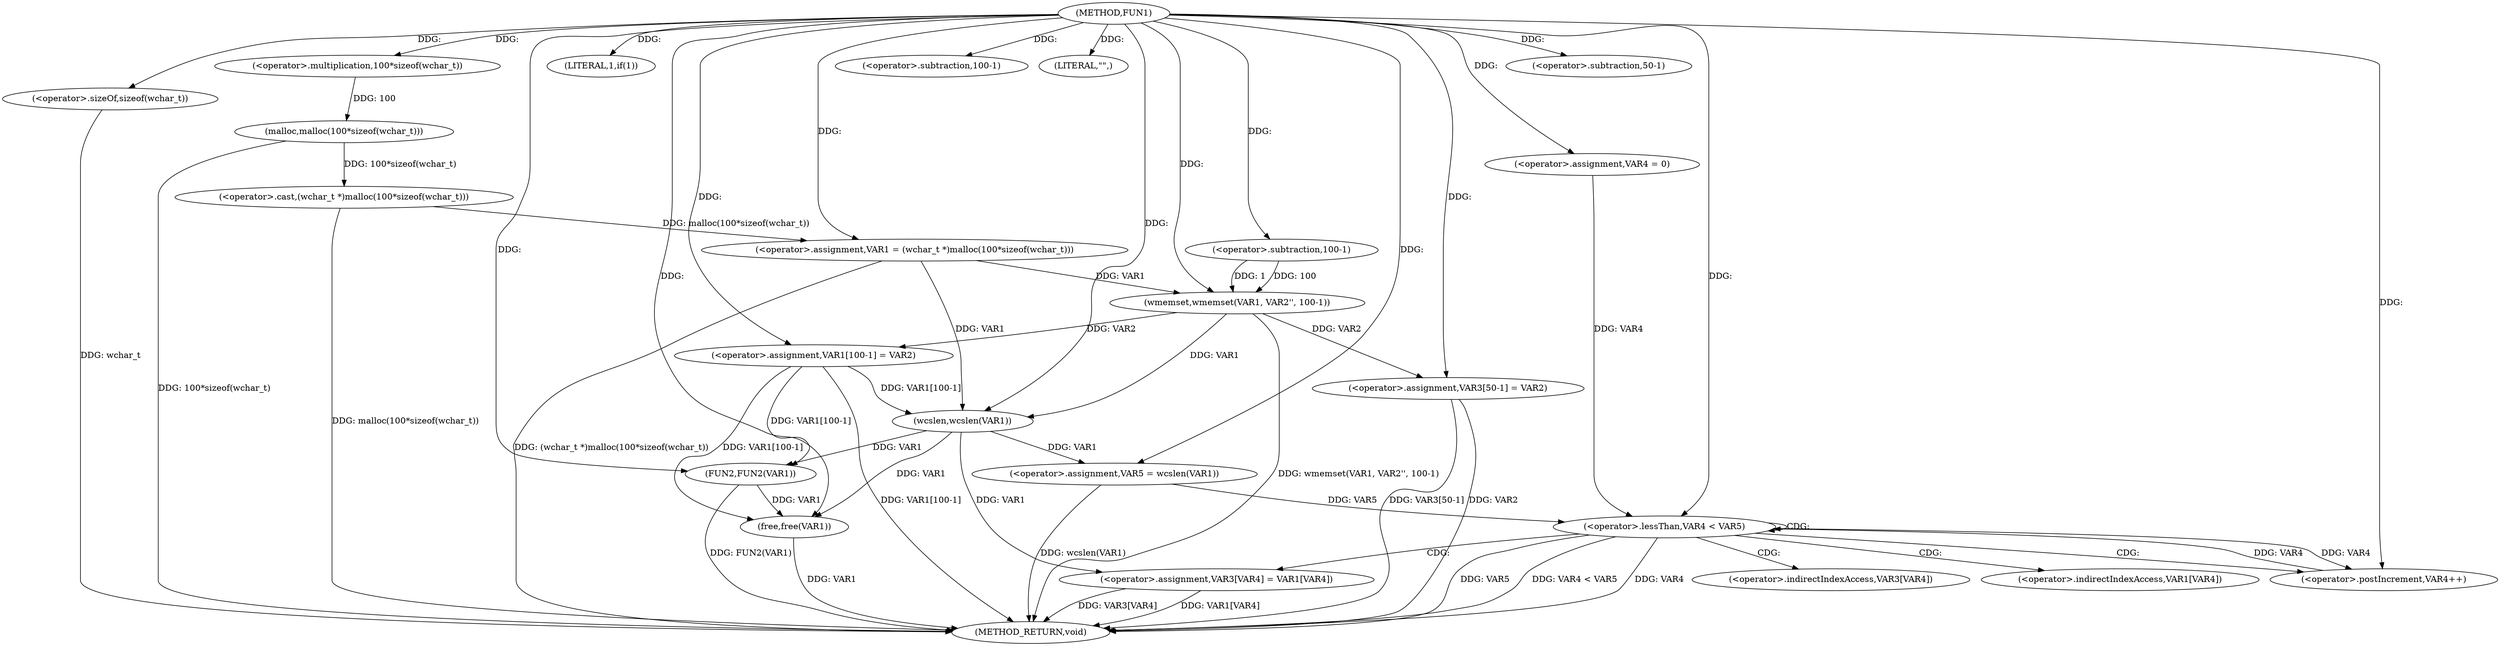 digraph FUN1 {  
"1000100" [label = "(METHOD,FUN1)" ]
"1000164" [label = "(METHOD_RETURN,void)" ]
"1000103" [label = "(<operator>.assignment,VAR1 = (wchar_t *)malloc(100*sizeof(wchar_t)))" ]
"1000105" [label = "(<operator>.cast,(wchar_t *)malloc(100*sizeof(wchar_t)))" ]
"1000107" [label = "(malloc,malloc(100*sizeof(wchar_t)))" ]
"1000108" [label = "(<operator>.multiplication,100*sizeof(wchar_t))" ]
"1000110" [label = "(<operator>.sizeOf,sizeof(wchar_t))" ]
"1000113" [label = "(LITERAL,1,if(1))" ]
"1000115" [label = "(wmemset,wmemset(VAR1, VAR2'', 100-1))" ]
"1000118" [label = "(<operator>.subtraction,100-1)" ]
"1000121" [label = "(<operator>.assignment,VAR1[100-1] = VAR2)" ]
"1000124" [label = "(<operator>.subtraction,100-1)" ]
"1000129" [label = "(LITERAL,\"\",)" ]
"1000132" [label = "(<operator>.assignment,VAR5 = wcslen(VAR1))" ]
"1000134" [label = "(wcslen,wcslen(VAR1))" ]
"1000137" [label = "(<operator>.assignment,VAR4 = 0)" ]
"1000140" [label = "(<operator>.lessThan,VAR4 < VAR5)" ]
"1000143" [label = "(<operator>.postIncrement,VAR4++)" ]
"1000146" [label = "(<operator>.assignment,VAR3[VAR4] = VAR1[VAR4])" ]
"1000153" [label = "(<operator>.assignment,VAR3[50-1] = VAR2)" ]
"1000156" [label = "(<operator>.subtraction,50-1)" ]
"1000160" [label = "(FUN2,FUN2(VAR1))" ]
"1000162" [label = "(free,free(VAR1))" ]
"1000147" [label = "(<operator>.indirectIndexAccess,VAR3[VAR4])" ]
"1000150" [label = "(<operator>.indirectIndexAccess,VAR1[VAR4])" ]
  "1000153" -> "1000164"  [ label = "DDG: VAR2"] 
  "1000140" -> "1000164"  [ label = "DDG: VAR5"] 
  "1000107" -> "1000164"  [ label = "DDG: 100*sizeof(wchar_t)"] 
  "1000105" -> "1000164"  [ label = "DDG: malloc(100*sizeof(wchar_t))"] 
  "1000103" -> "1000164"  [ label = "DDG: (wchar_t *)malloc(100*sizeof(wchar_t))"] 
  "1000160" -> "1000164"  [ label = "DDG: FUN2(VAR1)"] 
  "1000140" -> "1000164"  [ label = "DDG: VAR4 < VAR5"] 
  "1000153" -> "1000164"  [ label = "DDG: VAR3[50-1]"] 
  "1000146" -> "1000164"  [ label = "DDG: VAR1[VAR4]"] 
  "1000140" -> "1000164"  [ label = "DDG: VAR4"] 
  "1000132" -> "1000164"  [ label = "DDG: wcslen(VAR1)"] 
  "1000115" -> "1000164"  [ label = "DDG: wmemset(VAR1, VAR2'', 100-1)"] 
  "1000121" -> "1000164"  [ label = "DDG: VAR1[100-1]"] 
  "1000162" -> "1000164"  [ label = "DDG: VAR1"] 
  "1000146" -> "1000164"  [ label = "DDG: VAR3[VAR4]"] 
  "1000110" -> "1000164"  [ label = "DDG: wchar_t"] 
  "1000105" -> "1000103"  [ label = "DDG: malloc(100*sizeof(wchar_t))"] 
  "1000100" -> "1000103"  [ label = "DDG: "] 
  "1000107" -> "1000105"  [ label = "DDG: 100*sizeof(wchar_t)"] 
  "1000108" -> "1000107"  [ label = "DDG: 100"] 
  "1000100" -> "1000108"  [ label = "DDG: "] 
  "1000100" -> "1000110"  [ label = "DDG: "] 
  "1000100" -> "1000113"  [ label = "DDG: "] 
  "1000103" -> "1000115"  [ label = "DDG: VAR1"] 
  "1000100" -> "1000115"  [ label = "DDG: "] 
  "1000118" -> "1000115"  [ label = "DDG: 100"] 
  "1000118" -> "1000115"  [ label = "DDG: 1"] 
  "1000100" -> "1000118"  [ label = "DDG: "] 
  "1000115" -> "1000121"  [ label = "DDG: VAR2"] 
  "1000100" -> "1000121"  [ label = "DDG: "] 
  "1000100" -> "1000124"  [ label = "DDG: "] 
  "1000100" -> "1000129"  [ label = "DDG: "] 
  "1000134" -> "1000132"  [ label = "DDG: VAR1"] 
  "1000100" -> "1000132"  [ label = "DDG: "] 
  "1000103" -> "1000134"  [ label = "DDG: VAR1"] 
  "1000121" -> "1000134"  [ label = "DDG: VAR1[100-1]"] 
  "1000115" -> "1000134"  [ label = "DDG: VAR1"] 
  "1000100" -> "1000134"  [ label = "DDG: "] 
  "1000100" -> "1000137"  [ label = "DDG: "] 
  "1000143" -> "1000140"  [ label = "DDG: VAR4"] 
  "1000137" -> "1000140"  [ label = "DDG: VAR4"] 
  "1000100" -> "1000140"  [ label = "DDG: "] 
  "1000132" -> "1000140"  [ label = "DDG: VAR5"] 
  "1000140" -> "1000143"  [ label = "DDG: VAR4"] 
  "1000100" -> "1000143"  [ label = "DDG: "] 
  "1000134" -> "1000146"  [ label = "DDG: VAR1"] 
  "1000100" -> "1000153"  [ label = "DDG: "] 
  "1000115" -> "1000153"  [ label = "DDG: VAR2"] 
  "1000100" -> "1000156"  [ label = "DDG: "] 
  "1000134" -> "1000160"  [ label = "DDG: VAR1"] 
  "1000121" -> "1000160"  [ label = "DDG: VAR1[100-1]"] 
  "1000100" -> "1000160"  [ label = "DDG: "] 
  "1000121" -> "1000162"  [ label = "DDG: VAR1[100-1]"] 
  "1000160" -> "1000162"  [ label = "DDG: VAR1"] 
  "1000100" -> "1000162"  [ label = "DDG: "] 
  "1000134" -> "1000162"  [ label = "DDG: VAR1"] 
  "1000140" -> "1000143"  [ label = "CDG: "] 
  "1000140" -> "1000147"  [ label = "CDG: "] 
  "1000140" -> "1000150"  [ label = "CDG: "] 
  "1000140" -> "1000146"  [ label = "CDG: "] 
  "1000140" -> "1000140"  [ label = "CDG: "] 
}
